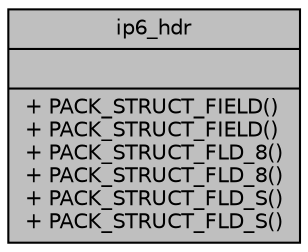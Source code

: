 digraph "ip6_hdr"
{
 // LATEX_PDF_SIZE
  edge [fontname="Helvetica",fontsize="10",labelfontname="Helvetica",labelfontsize="10"];
  node [fontname="Helvetica",fontsize="10",shape=record];
  Node1 [label="{ip6_hdr\n||+ PACK_STRUCT_FIELD()\l+ PACK_STRUCT_FIELD()\l+ PACK_STRUCT_FLD_8()\l+ PACK_STRUCT_FLD_8()\l+ PACK_STRUCT_FLD_S()\l+ PACK_STRUCT_FLD_S()\l}",height=0.2,width=0.4,color="black", fillcolor="grey75", style="filled", fontcolor="black",tooltip=" "];
}
